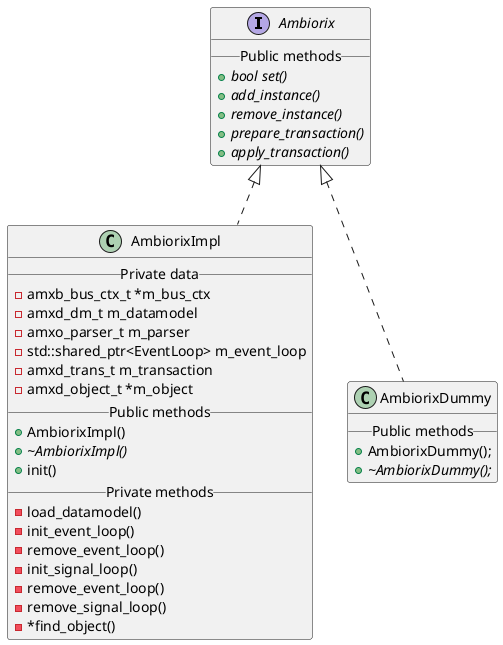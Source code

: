 @startuml
interface Ambiorix {
	__ Public methods __
	+{abstract} bool set()
	+{abstract} add_instance()
	+{abstract} remove_instance()
	+{abstract} prepare_transaction()
	+{abstract} apply_transaction()
}

class AmbiorixImpl {
	__ Private data __
    -amxb_bus_ctx_t *m_bus_ctx
    -amxd_dm_t m_datamodel
    -amxo_parser_t m_parser
    -std::shared_ptr<EventLoop> m_event_loop
    -amxd_trans_t m_transaction
    -amxd_object_t *m_object
	__ Public methods __
	+AmbiorixImpl()
	+{abstract}~AmbiorixImpl()
	+init()
	__ Private methods __
	-load_datamodel()
	-init_event_loop()
	-remove_event_loop()
	-init_signal_loop()
	-remove_event_loop()
	-remove_signal_loop()
	-*find_object()
}

class AmbiorixDummy {
	__ Public methods __
	+AmbiorixDummy();
	+{abstract}~AmbiorixDummy();
}

Ambiorix <|.. AmbiorixImpl
Ambiorix <|.. AmbiorixDummy
@enduml
